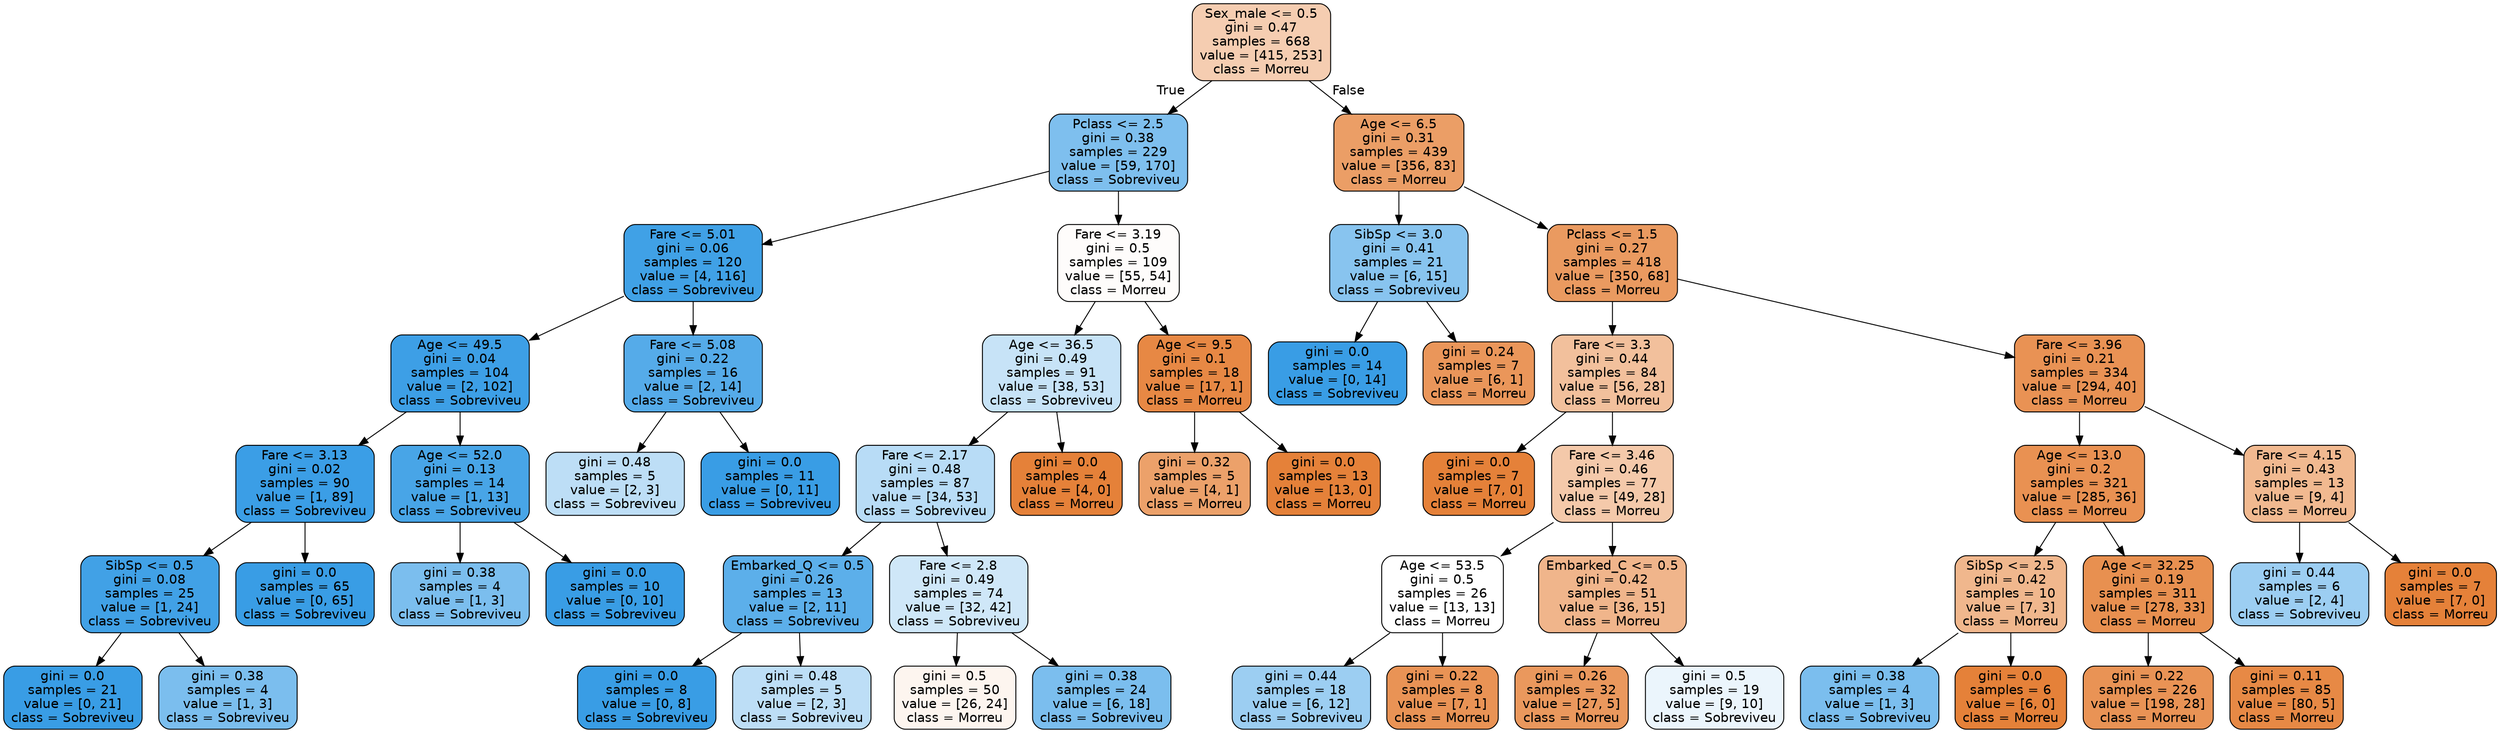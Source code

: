digraph Tree {
node [shape=box, style="filled, rounded", color="black", fontname=helvetica] ;
edge [fontname=helvetica] ;
0 [label="Sex_male <= 0.5\ngini = 0.47\nsamples = 668\nvalue = [415, 253]\nclass = Morreu", fillcolor="#e5813964"] ;
1 [label="Pclass <= 2.5\ngini = 0.38\nsamples = 229\nvalue = [59, 170]\nclass = Sobreviveu", fillcolor="#399de5a6"] ;
0 -> 1 [labeldistance=2.5, labelangle=45, headlabel="True"] ;
2 [label="Fare <= 5.01\ngini = 0.06\nsamples = 120\nvalue = [4, 116]\nclass = Sobreviveu", fillcolor="#399de5f6"] ;
1 -> 2 ;
3 [label="Age <= 49.5\ngini = 0.04\nsamples = 104\nvalue = [2, 102]\nclass = Sobreviveu", fillcolor="#399de5fa"] ;
2 -> 3 ;
4 [label="Fare <= 3.13\ngini = 0.02\nsamples = 90\nvalue = [1, 89]\nclass = Sobreviveu", fillcolor="#399de5fc"] ;
3 -> 4 ;
5 [label="SibSp <= 0.5\ngini = 0.08\nsamples = 25\nvalue = [1, 24]\nclass = Sobreviveu", fillcolor="#399de5f4"] ;
4 -> 5 ;
6 [label="gini = 0.0\nsamples = 21\nvalue = [0, 21]\nclass = Sobreviveu", fillcolor="#399de5ff"] ;
5 -> 6 ;
7 [label="gini = 0.38\nsamples = 4\nvalue = [1, 3]\nclass = Sobreviveu", fillcolor="#399de5aa"] ;
5 -> 7 ;
8 [label="gini = 0.0\nsamples = 65\nvalue = [0, 65]\nclass = Sobreviveu", fillcolor="#399de5ff"] ;
4 -> 8 ;
9 [label="Age <= 52.0\ngini = 0.13\nsamples = 14\nvalue = [1, 13]\nclass = Sobreviveu", fillcolor="#399de5eb"] ;
3 -> 9 ;
10 [label="gini = 0.38\nsamples = 4\nvalue = [1, 3]\nclass = Sobreviveu", fillcolor="#399de5aa"] ;
9 -> 10 ;
11 [label="gini = 0.0\nsamples = 10\nvalue = [0, 10]\nclass = Sobreviveu", fillcolor="#399de5ff"] ;
9 -> 11 ;
12 [label="Fare <= 5.08\ngini = 0.22\nsamples = 16\nvalue = [2, 14]\nclass = Sobreviveu", fillcolor="#399de5db"] ;
2 -> 12 ;
13 [label="gini = 0.48\nsamples = 5\nvalue = [2, 3]\nclass = Sobreviveu", fillcolor="#399de555"] ;
12 -> 13 ;
14 [label="gini = 0.0\nsamples = 11\nvalue = [0, 11]\nclass = Sobreviveu", fillcolor="#399de5ff"] ;
12 -> 14 ;
15 [label="Fare <= 3.19\ngini = 0.5\nsamples = 109\nvalue = [55, 54]\nclass = Morreu", fillcolor="#e5813905"] ;
1 -> 15 ;
16 [label="Age <= 36.5\ngini = 0.49\nsamples = 91\nvalue = [38, 53]\nclass = Sobreviveu", fillcolor="#399de548"] ;
15 -> 16 ;
17 [label="Fare <= 2.17\ngini = 0.48\nsamples = 87\nvalue = [34, 53]\nclass = Sobreviveu", fillcolor="#399de55b"] ;
16 -> 17 ;
18 [label="Embarked_Q <= 0.5\ngini = 0.26\nsamples = 13\nvalue = [2, 11]\nclass = Sobreviveu", fillcolor="#399de5d1"] ;
17 -> 18 ;
19 [label="gini = 0.0\nsamples = 8\nvalue = [0, 8]\nclass = Sobreviveu", fillcolor="#399de5ff"] ;
18 -> 19 ;
20 [label="gini = 0.48\nsamples = 5\nvalue = [2, 3]\nclass = Sobreviveu", fillcolor="#399de555"] ;
18 -> 20 ;
21 [label="Fare <= 2.8\ngini = 0.49\nsamples = 74\nvalue = [32, 42]\nclass = Sobreviveu", fillcolor="#399de53d"] ;
17 -> 21 ;
22 [label="gini = 0.5\nsamples = 50\nvalue = [26, 24]\nclass = Morreu", fillcolor="#e5813914"] ;
21 -> 22 ;
23 [label="gini = 0.38\nsamples = 24\nvalue = [6, 18]\nclass = Sobreviveu", fillcolor="#399de5aa"] ;
21 -> 23 ;
24 [label="gini = 0.0\nsamples = 4\nvalue = [4, 0]\nclass = Morreu", fillcolor="#e58139ff"] ;
16 -> 24 ;
25 [label="Age <= 9.5\ngini = 0.1\nsamples = 18\nvalue = [17, 1]\nclass = Morreu", fillcolor="#e58139f0"] ;
15 -> 25 ;
26 [label="gini = 0.32\nsamples = 5\nvalue = [4, 1]\nclass = Morreu", fillcolor="#e58139bf"] ;
25 -> 26 ;
27 [label="gini = 0.0\nsamples = 13\nvalue = [13, 0]\nclass = Morreu", fillcolor="#e58139ff"] ;
25 -> 27 ;
28 [label="Age <= 6.5\ngini = 0.31\nsamples = 439\nvalue = [356, 83]\nclass = Morreu", fillcolor="#e58139c4"] ;
0 -> 28 [labeldistance=2.5, labelangle=-45, headlabel="False"] ;
29 [label="SibSp <= 3.0\ngini = 0.41\nsamples = 21\nvalue = [6, 15]\nclass = Sobreviveu", fillcolor="#399de599"] ;
28 -> 29 ;
30 [label="gini = 0.0\nsamples = 14\nvalue = [0, 14]\nclass = Sobreviveu", fillcolor="#399de5ff"] ;
29 -> 30 ;
31 [label="gini = 0.24\nsamples = 7\nvalue = [6, 1]\nclass = Morreu", fillcolor="#e58139d4"] ;
29 -> 31 ;
32 [label="Pclass <= 1.5\ngini = 0.27\nsamples = 418\nvalue = [350, 68]\nclass = Morreu", fillcolor="#e58139cd"] ;
28 -> 32 ;
33 [label="Fare <= 3.3\ngini = 0.44\nsamples = 84\nvalue = [56, 28]\nclass = Morreu", fillcolor="#e581397f"] ;
32 -> 33 ;
34 [label="gini = 0.0\nsamples = 7\nvalue = [7, 0]\nclass = Morreu", fillcolor="#e58139ff"] ;
33 -> 34 ;
35 [label="Fare <= 3.46\ngini = 0.46\nsamples = 77\nvalue = [49, 28]\nclass = Morreu", fillcolor="#e581396d"] ;
33 -> 35 ;
36 [label="Age <= 53.5\ngini = 0.5\nsamples = 26\nvalue = [13, 13]\nclass = Morreu", fillcolor="#e5813900"] ;
35 -> 36 ;
37 [label="gini = 0.44\nsamples = 18\nvalue = [6, 12]\nclass = Sobreviveu", fillcolor="#399de57f"] ;
36 -> 37 ;
38 [label="gini = 0.22\nsamples = 8\nvalue = [7, 1]\nclass = Morreu", fillcolor="#e58139db"] ;
36 -> 38 ;
39 [label="Embarked_C <= 0.5\ngini = 0.42\nsamples = 51\nvalue = [36, 15]\nclass = Morreu", fillcolor="#e5813995"] ;
35 -> 39 ;
40 [label="gini = 0.26\nsamples = 32\nvalue = [27, 5]\nclass = Morreu", fillcolor="#e58139d0"] ;
39 -> 40 ;
41 [label="gini = 0.5\nsamples = 19\nvalue = [9, 10]\nclass = Sobreviveu", fillcolor="#399de519"] ;
39 -> 41 ;
42 [label="Fare <= 3.96\ngini = 0.21\nsamples = 334\nvalue = [294, 40]\nclass = Morreu", fillcolor="#e58139dc"] ;
32 -> 42 ;
43 [label="Age <= 13.0\ngini = 0.2\nsamples = 321\nvalue = [285, 36]\nclass = Morreu", fillcolor="#e58139df"] ;
42 -> 43 ;
44 [label="SibSp <= 2.5\ngini = 0.42\nsamples = 10\nvalue = [7, 3]\nclass = Morreu", fillcolor="#e5813992"] ;
43 -> 44 ;
45 [label="gini = 0.38\nsamples = 4\nvalue = [1, 3]\nclass = Sobreviveu", fillcolor="#399de5aa"] ;
44 -> 45 ;
46 [label="gini = 0.0\nsamples = 6\nvalue = [6, 0]\nclass = Morreu", fillcolor="#e58139ff"] ;
44 -> 46 ;
47 [label="Age <= 32.25\ngini = 0.19\nsamples = 311\nvalue = [278, 33]\nclass = Morreu", fillcolor="#e58139e1"] ;
43 -> 47 ;
48 [label="gini = 0.22\nsamples = 226\nvalue = [198, 28]\nclass = Morreu", fillcolor="#e58139db"] ;
47 -> 48 ;
49 [label="gini = 0.11\nsamples = 85\nvalue = [80, 5]\nclass = Morreu", fillcolor="#e58139ef"] ;
47 -> 49 ;
50 [label="Fare <= 4.15\ngini = 0.43\nsamples = 13\nvalue = [9, 4]\nclass = Morreu", fillcolor="#e581398e"] ;
42 -> 50 ;
51 [label="gini = 0.44\nsamples = 6\nvalue = [2, 4]\nclass = Sobreviveu", fillcolor="#399de57f"] ;
50 -> 51 ;
52 [label="gini = 0.0\nsamples = 7\nvalue = [7, 0]\nclass = Morreu", fillcolor="#e58139ff"] ;
50 -> 52 ;
}